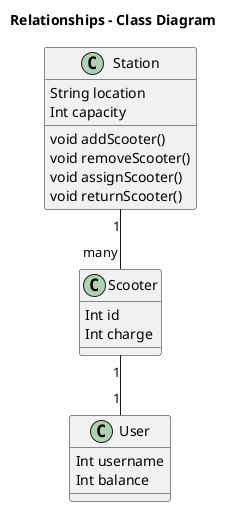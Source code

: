 @startuml

title Relationships - Class Diagram


class Station {
  String location
  Int capacity
  void addScooter()
  void removeScooter()
  void assignScooter()
  void returnScooter()
}

class Scooter{
  Int id
  Int charge
}

class User{
  Int username
  Int balance
}

class Station
class Scooter
class User

Station "1" -down- "many" Scooter
Scooter "1" -down- "1" User

@enduml